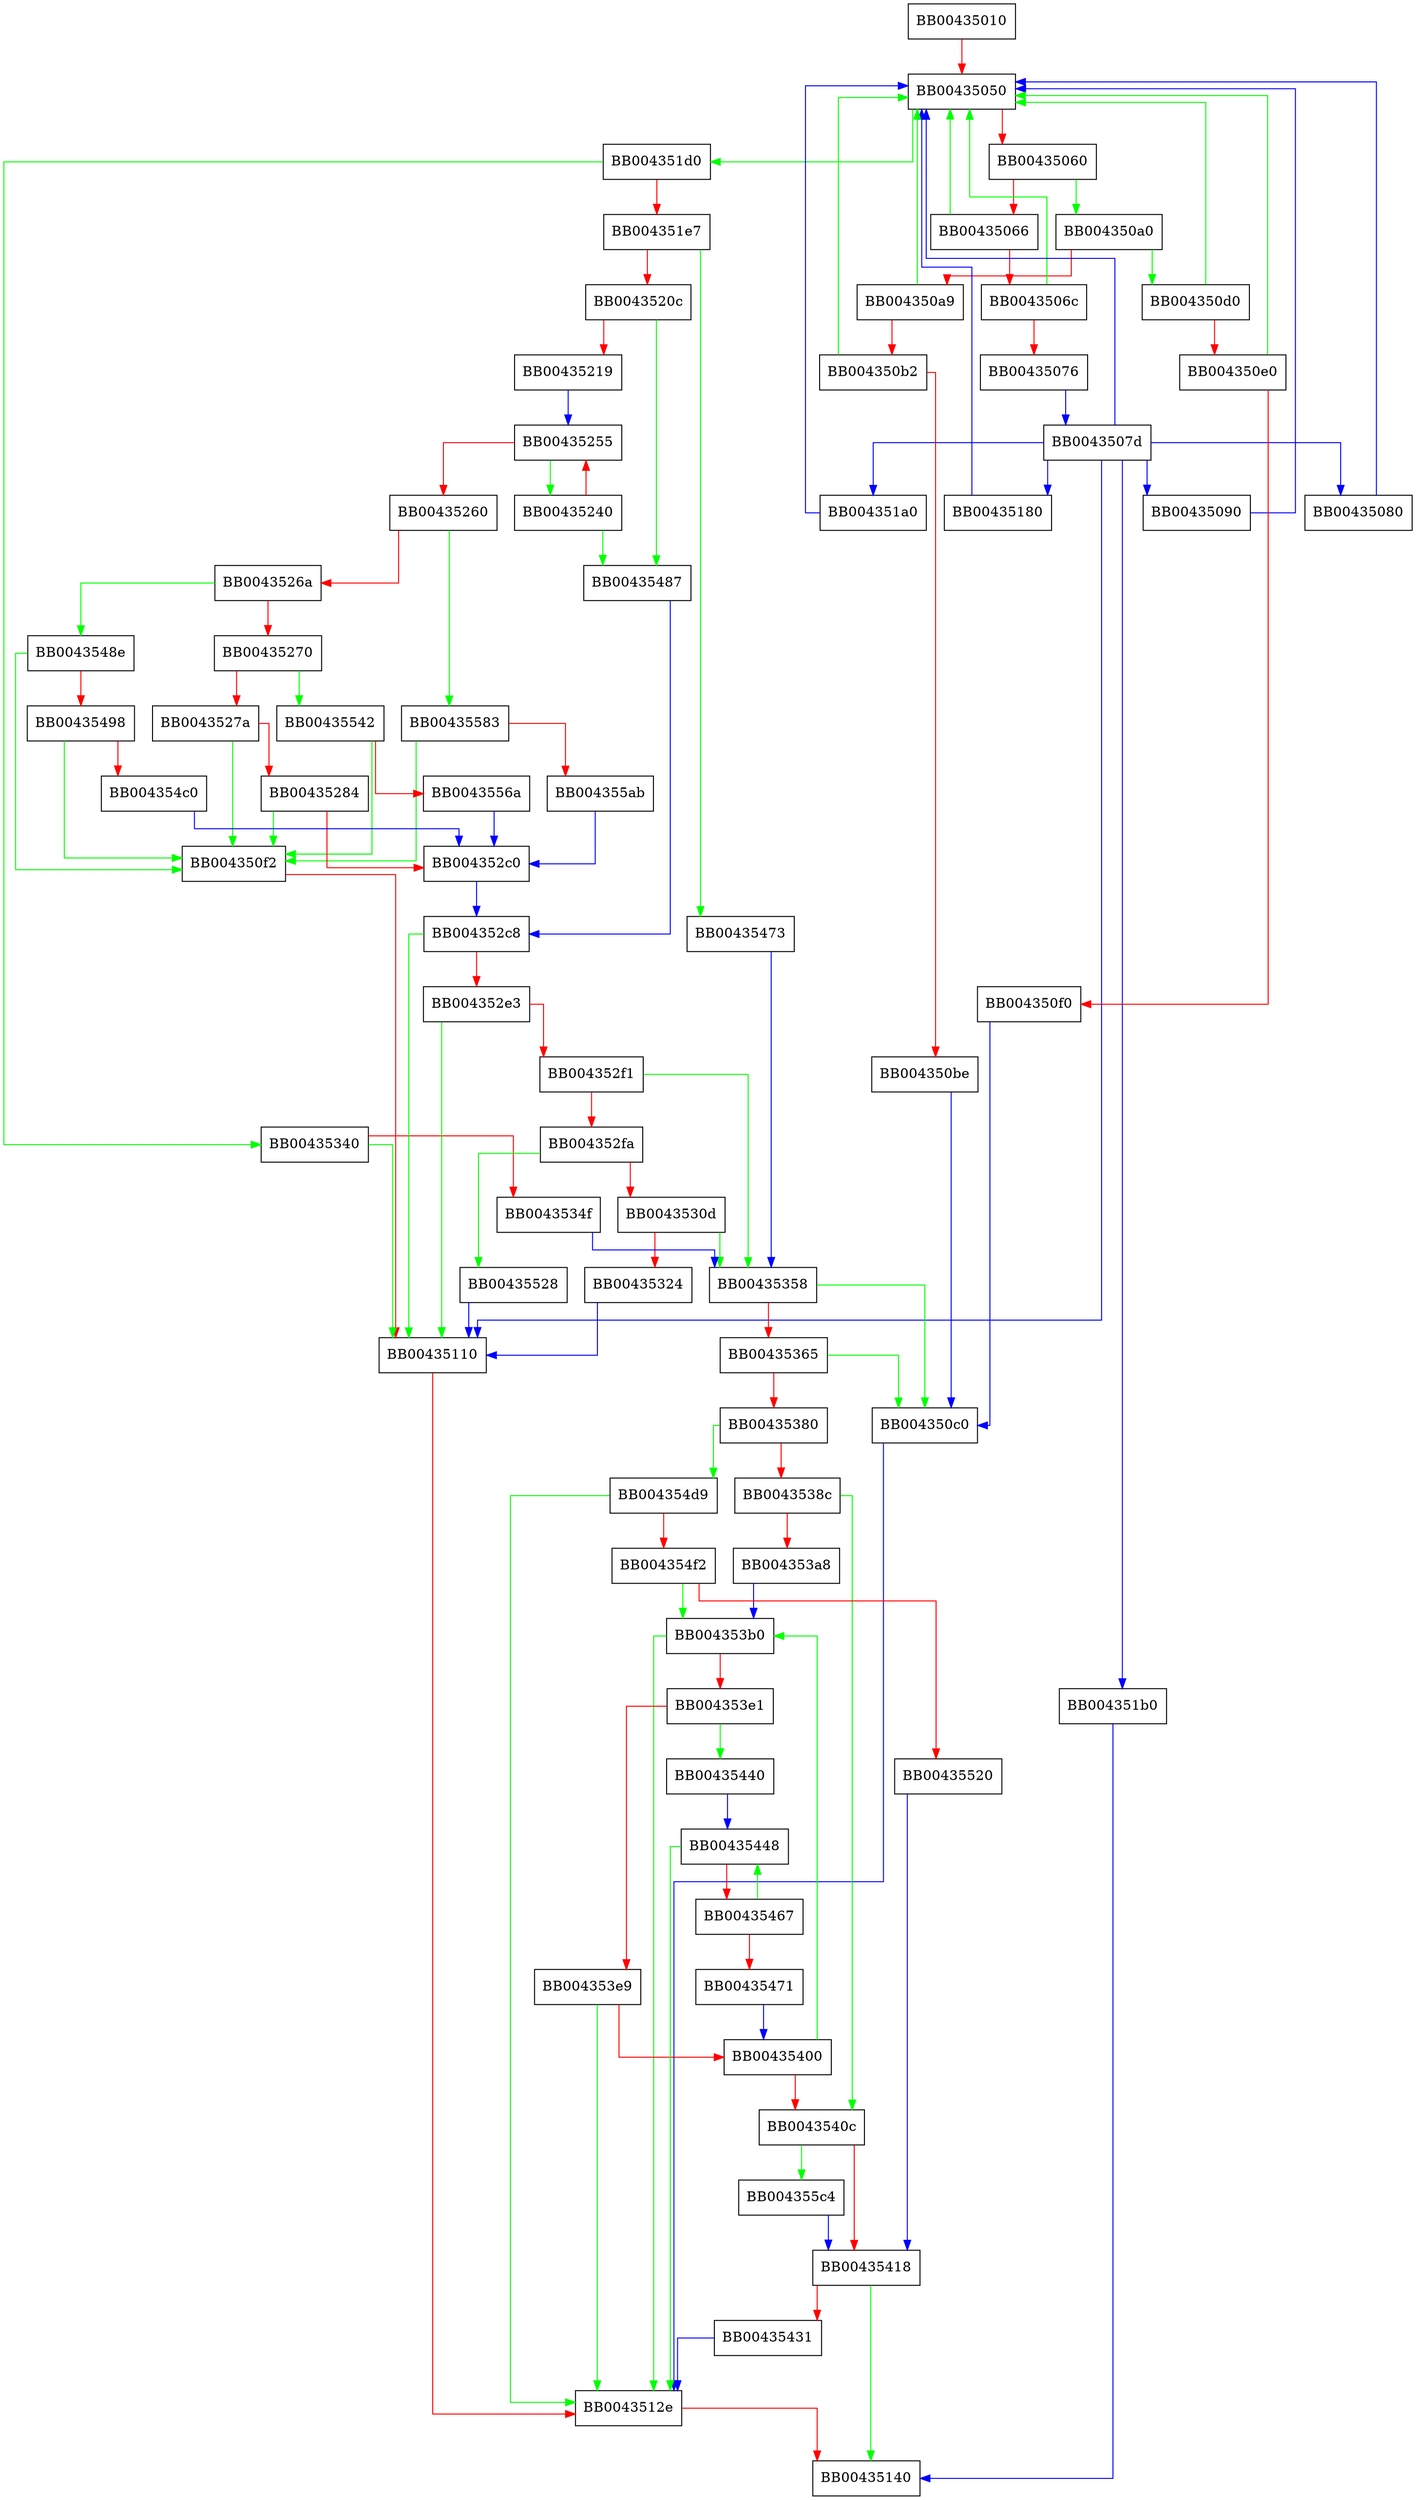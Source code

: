 digraph rand_main {
  node [shape="box"];
  graph [splines=ortho];
  BB00435010 -> BB00435050 [color="red"];
  BB00435050 -> BB004351d0 [color="green"];
  BB00435050 -> BB00435060 [color="red"];
  BB00435060 -> BB004350a0 [color="green"];
  BB00435060 -> BB00435066 [color="red"];
  BB00435066 -> BB00435050 [color="green"];
  BB00435066 -> BB0043506c [color="red"];
  BB0043506c -> BB00435050 [color="green"];
  BB0043506c -> BB00435076 [color="red"];
  BB00435076 -> BB0043507d [color="blue"];
  BB0043507d -> BB00435110 [color="blue"];
  BB0043507d -> BB00435050 [color="blue"];
  BB0043507d -> BB004351b0 [color="blue"];
  BB0043507d -> BB004351a0 [color="blue"];
  BB0043507d -> BB00435180 [color="blue"];
  BB0043507d -> BB00435090 [color="blue"];
  BB0043507d -> BB00435080 [color="blue"];
  BB00435080 -> BB00435050 [color="blue"];
  BB00435090 -> BB00435050 [color="blue"];
  BB004350a0 -> BB004350d0 [color="green"];
  BB004350a0 -> BB004350a9 [color="red"];
  BB004350a9 -> BB00435050 [color="green"];
  BB004350a9 -> BB004350b2 [color="red"];
  BB004350b2 -> BB00435050 [color="green"];
  BB004350b2 -> BB004350be [color="red"];
  BB004350be -> BB004350c0 [color="blue"];
  BB004350c0 -> BB0043512e [color="blue"];
  BB004350d0 -> BB00435050 [color="green"];
  BB004350d0 -> BB004350e0 [color="red"];
  BB004350e0 -> BB00435050 [color="green"];
  BB004350e0 -> BB004350f0 [color="red"];
  BB004350f0 -> BB004350c0 [color="blue"];
  BB004350f2 -> BB00435110 [color="red"];
  BB00435110 -> BB0043512e [color="red"];
  BB0043512e -> BB00435140 [color="red"];
  BB00435180 -> BB00435050 [color="blue"];
  BB004351a0 -> BB00435050 [color="blue"];
  BB004351b0 -> BB00435140 [color="blue"];
  BB004351d0 -> BB00435340 [color="green"];
  BB004351d0 -> BB004351e7 [color="red"];
  BB004351e7 -> BB00435473 [color="green"];
  BB004351e7 -> BB0043520c [color="red"];
  BB0043520c -> BB00435487 [color="green"];
  BB0043520c -> BB00435219 [color="red"];
  BB00435219 -> BB00435255 [color="blue"];
  BB00435240 -> BB00435487 [color="green"];
  BB00435240 -> BB00435255 [color="red"];
  BB00435255 -> BB00435240 [color="green"];
  BB00435255 -> BB00435260 [color="red"];
  BB00435260 -> BB00435583 [color="green"];
  BB00435260 -> BB0043526a [color="red"];
  BB0043526a -> BB0043548e [color="green"];
  BB0043526a -> BB00435270 [color="red"];
  BB00435270 -> BB00435542 [color="green"];
  BB00435270 -> BB0043527a [color="red"];
  BB0043527a -> BB004350f2 [color="green"];
  BB0043527a -> BB00435284 [color="red"];
  BB00435284 -> BB004350f2 [color="green"];
  BB00435284 -> BB004352c0 [color="red"];
  BB004352c0 -> BB004352c8 [color="blue"];
  BB004352c8 -> BB00435110 [color="green"];
  BB004352c8 -> BB004352e3 [color="red"];
  BB004352e3 -> BB00435110 [color="green"];
  BB004352e3 -> BB004352f1 [color="red"];
  BB004352f1 -> BB00435358 [color="green"];
  BB004352f1 -> BB004352fa [color="red"];
  BB004352fa -> BB00435528 [color="green"];
  BB004352fa -> BB0043530d [color="red"];
  BB0043530d -> BB00435358 [color="green"];
  BB0043530d -> BB00435324 [color="red"];
  BB00435324 -> BB00435110 [color="blue"];
  BB00435340 -> BB00435110 [color="green"];
  BB00435340 -> BB0043534f [color="red"];
  BB0043534f -> BB00435358 [color="blue"];
  BB00435358 -> BB004350c0 [color="green"];
  BB00435358 -> BB00435365 [color="red"];
  BB00435365 -> BB004350c0 [color="green"];
  BB00435365 -> BB00435380 [color="red"];
  BB00435380 -> BB004354d9 [color="green"];
  BB00435380 -> BB0043538c [color="red"];
  BB0043538c -> BB0043540c [color="green"];
  BB0043538c -> BB004353a8 [color="red"];
  BB004353a8 -> BB004353b0 [color="blue"];
  BB004353b0 -> BB0043512e [color="green"];
  BB004353b0 -> BB004353e1 [color="red"];
  BB004353e1 -> BB00435440 [color="green"];
  BB004353e1 -> BB004353e9 [color="red"];
  BB004353e9 -> BB0043512e [color="green"];
  BB004353e9 -> BB00435400 [color="red"];
  BB00435400 -> BB004353b0 [color="green"];
  BB00435400 -> BB0043540c [color="red"];
  BB0043540c -> BB004355c4 [color="green"];
  BB0043540c -> BB00435418 [color="red"];
  BB00435418 -> BB00435140 [color="green"];
  BB00435418 -> BB00435431 [color="red"];
  BB00435431 -> BB0043512e [color="blue"];
  BB00435440 -> BB00435448 [color="blue"];
  BB00435448 -> BB0043512e [color="green"];
  BB00435448 -> BB00435467 [color="red"];
  BB00435467 -> BB00435448 [color="green"];
  BB00435467 -> BB00435471 [color="red"];
  BB00435471 -> BB00435400 [color="blue"];
  BB00435473 -> BB00435358 [color="blue"];
  BB00435487 -> BB004352c8 [color="blue"];
  BB0043548e -> BB004350f2 [color="green"];
  BB0043548e -> BB00435498 [color="red"];
  BB00435498 -> BB004350f2 [color="green"];
  BB00435498 -> BB004354c0 [color="red"];
  BB004354c0 -> BB004352c0 [color="blue"];
  BB004354d9 -> BB0043512e [color="green"];
  BB004354d9 -> BB004354f2 [color="red"];
  BB004354f2 -> BB004353b0 [color="green"];
  BB004354f2 -> BB00435520 [color="red"];
  BB00435520 -> BB00435418 [color="blue"];
  BB00435528 -> BB00435110 [color="blue"];
  BB00435542 -> BB004350f2 [color="green"];
  BB00435542 -> BB0043556a [color="red"];
  BB0043556a -> BB004352c0 [color="blue"];
  BB00435583 -> BB004350f2 [color="green"];
  BB00435583 -> BB004355ab [color="red"];
  BB004355ab -> BB004352c0 [color="blue"];
  BB004355c4 -> BB00435418 [color="blue"];
}
